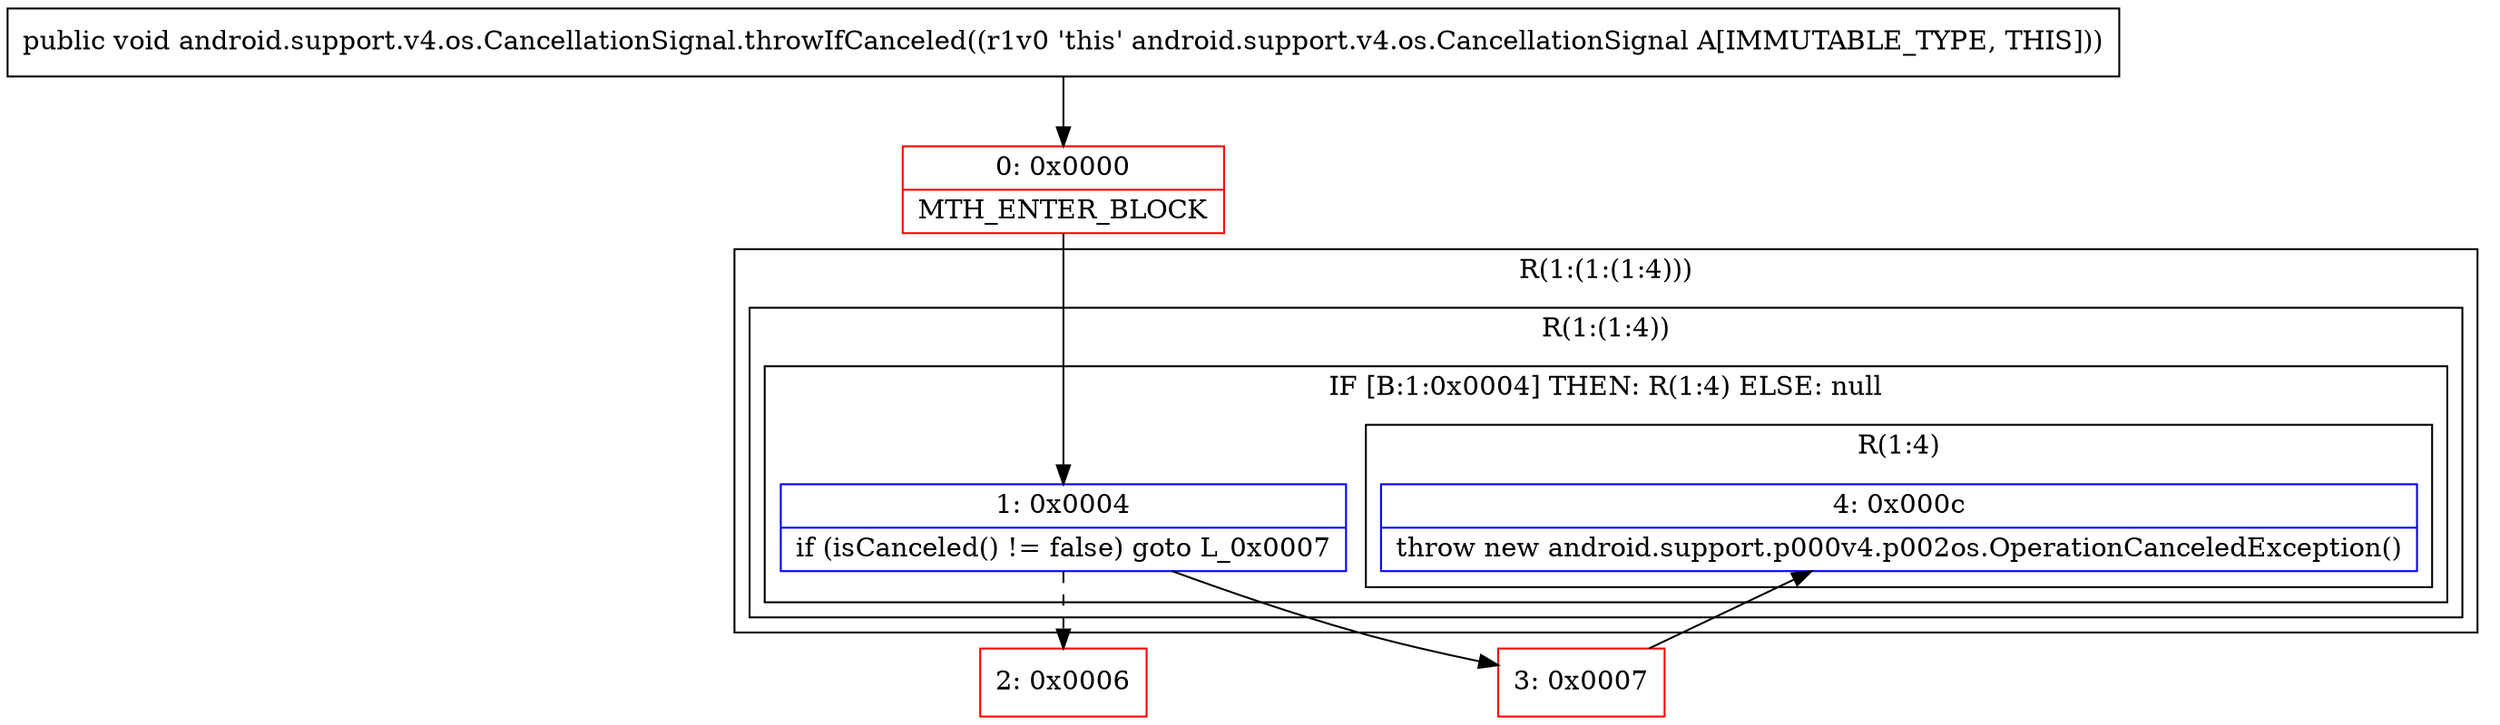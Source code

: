 digraph "CFG forandroid.support.v4.os.CancellationSignal.throwIfCanceled()V" {
subgraph cluster_Region_1651915638 {
label = "R(1:(1:(1:4)))";
node [shape=record,color=blue];
subgraph cluster_Region_834327721 {
label = "R(1:(1:4))";
node [shape=record,color=blue];
subgraph cluster_IfRegion_98873238 {
label = "IF [B:1:0x0004] THEN: R(1:4) ELSE: null";
node [shape=record,color=blue];
Node_1 [shape=record,label="{1\:\ 0x0004|if (isCanceled() != false) goto L_0x0007\l}"];
subgraph cluster_Region_974799981 {
label = "R(1:4)";
node [shape=record,color=blue];
Node_4 [shape=record,label="{4\:\ 0x000c|throw new android.support.p000v4.p002os.OperationCanceledException()\l}"];
}
}
}
}
Node_0 [shape=record,color=red,label="{0\:\ 0x0000|MTH_ENTER_BLOCK\l}"];
Node_2 [shape=record,color=red,label="{2\:\ 0x0006}"];
Node_3 [shape=record,color=red,label="{3\:\ 0x0007}"];
MethodNode[shape=record,label="{public void android.support.v4.os.CancellationSignal.throwIfCanceled((r1v0 'this' android.support.v4.os.CancellationSignal A[IMMUTABLE_TYPE, THIS])) }"];
MethodNode -> Node_0;
Node_1 -> Node_2[style=dashed];
Node_1 -> Node_3;
Node_0 -> Node_1;
Node_3 -> Node_4;
}

